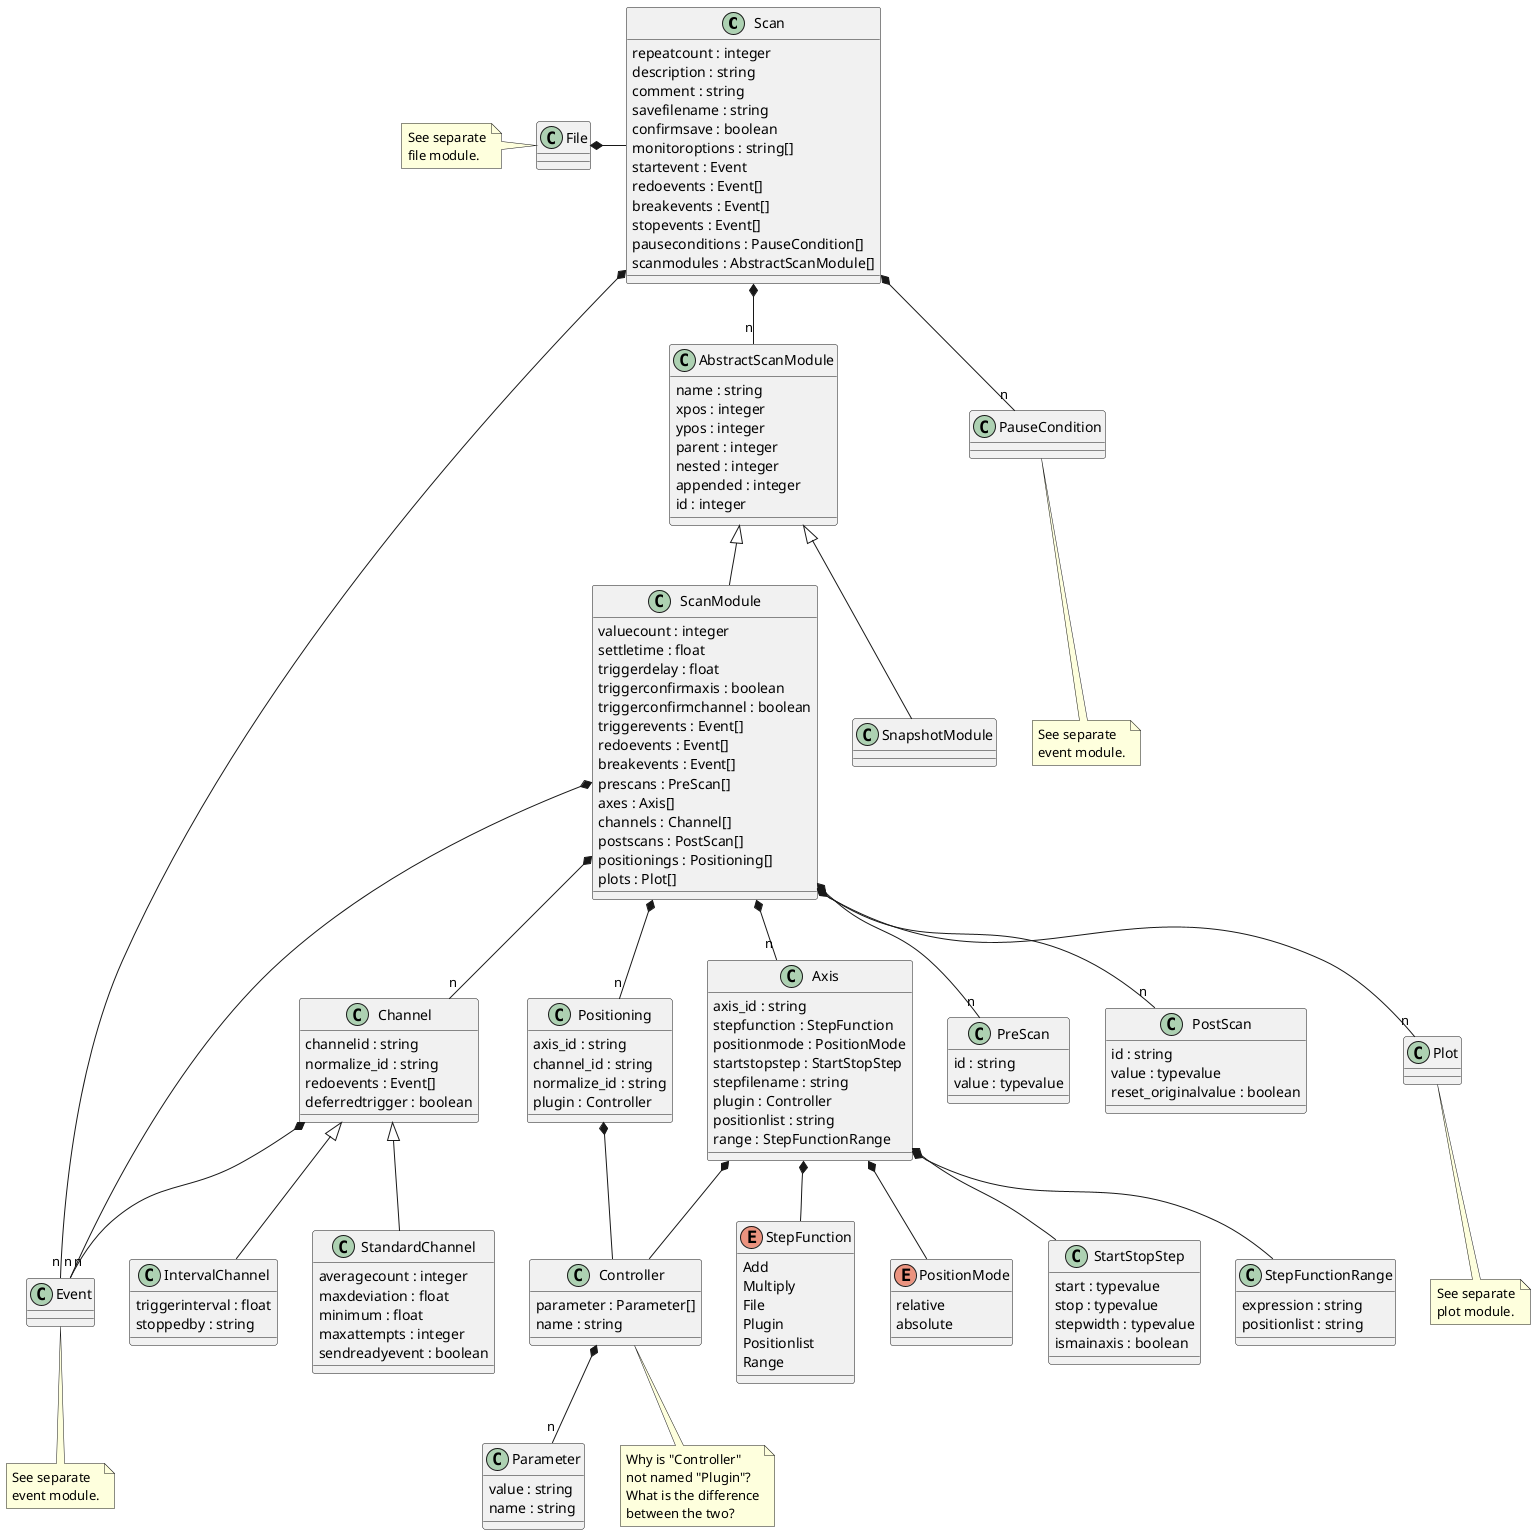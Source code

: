 @startuml
'https://plantuml.com/class-diagram

class Scan {
    repeatcount : integer
    description : string
    comment : string
    savefilename : string
    confirmsave : boolean
    monitoroptions : string[]
    startevent : Event
    redoevents : Event[]
    breakevents : Event[]
    stopevents : Event[]
    pauseconditions : PauseCondition[]
    scanmodules : AbstractScanModule[]
}
Scan *-- "n" AbstractScanModule
Scan *-- "n" PauseCondition
Scan *-- "n" Event

note bottom of PauseCondition: See separate\nevent module.

File *- Scan
note left of File: See separate\nfile module.

class AbstractScanModule {
    name : string
    xpos : integer
    ypos : integer
    parent : integer
    nested : integer
    appended : integer
    id : integer
}
AbstractScanModule <|-- ScanModule
AbstractScanModule <|-- SnapshotModule

class Controller {
    parameter : Parameter[]
    name : string
}
Controller *-- "n" Parameter

note bottom of Controller
    Why is "Controller"
    not named "Plugin"?
    What is the difference
    between the two?
end note

class IntervalChannel {
    triggerinterval : float
    stoppedby : string
}

class Parameter {
    value : string
    name : string
}

class Positioning {
    axis_id : string
    channel_id : string
    normalize_id : string
    plugin : Controller
}
Positioning *-- Controller

class ScanModule {
    valuecount : integer
    settletime : float
    triggerdelay : float
    triggerconfirmaxis : boolean
    triggerconfirmchannel : boolean
    triggerevents : Event[]
    redoevents : Event[]
    breakevents : Event[]
    prescans : PreScan[]
    axes : Axis[]
    channels : Channel[]
    postscans : PostScan[]
    positionings : Positioning[]
    plots : Plot[]
}
ScanModule *-- "n" Event
ScanModule *-- "n" PreScan
ScanModule *-- "n" Axis
ScanModule *-- "n" Channel
ScanModule *-- "n" PostScan
ScanModule *-- "n" Positioning
ScanModule *-- "n" Plot

note bottom of Plot: See separate\nplot module.
note bottom of Event: See separate\nevent module.

class PreScan {
    id : string
    value : typevalue
}

class PostScan {
    id : string
    value : typevalue
    reset_originalvalue : boolean
}

class SnapshotModule {
}

class Axis {
    axis_id : string
    stepfunction : StepFunction
    positionmode : PositionMode
    startstopstep : StartStopStep
    stepfilename : string
    plugin : Controller
    positionlist : string
    range : StepFunctionRange
}
Axis *-- StepFunction
Axis *-- PositionMode
Axis *-- StartStopStep
Axis *-- Controller
Axis *-- StepFunctionRange

enum PositionMode {
    relative
    absolute
}

class Channel {
    channelid : string
    normalize_id : string
    redoevents : Event[]
    deferredtrigger : boolean
}
Channel <|-- StandardChannel
Channel <|-- IntervalChannel
Channel *-- "n" Event

class StandardChannel {
    averagecount : integer
    maxdeviation : float
    minimum : float
    maxattempts : integer
    sendreadyevent : boolean
}

class StartStopStep {
    start : typevalue
    stop : typevalue
    stepwidth : typevalue
    ismainaxis : boolean
}

enum StepFunction {
    Add
    Multiply
    File
    Plugin
    Positionlist
    Range
}

class StepFunctionRange {
    expression : string
    positionlist : string
}

@enduml